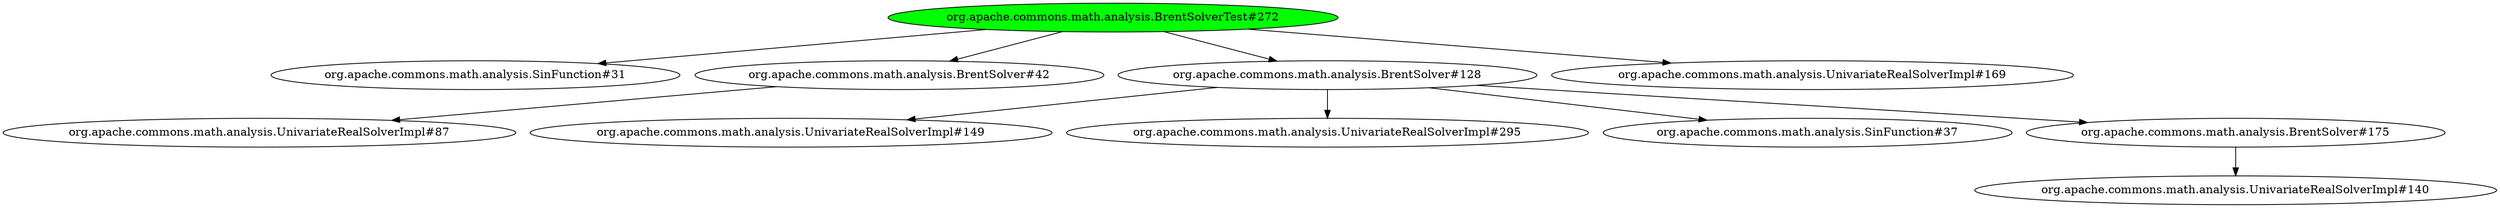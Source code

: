 digraph "cg/org.apache.commons.math.analysis.BrentSolverTest#272"
{
	"org.apache.commons.math.analysis.BrentSolverTest#272" [style=filled,fillcolor=green];
	"org.apache.commons.math.analysis.BrentSolverTest#272" -> "org.apache.commons.math.analysis.SinFunction#31";
	"org.apache.commons.math.analysis.BrentSolverTest#272" -> "org.apache.commons.math.analysis.BrentSolver#42";
	"org.apache.commons.math.analysis.BrentSolver#42" -> "org.apache.commons.math.analysis.UnivariateRealSolverImpl#87";
	"org.apache.commons.math.analysis.BrentSolverTest#272" -> "org.apache.commons.math.analysis.BrentSolver#128";
	"org.apache.commons.math.analysis.BrentSolver#128" -> "org.apache.commons.math.analysis.UnivariateRealSolverImpl#149";
	"org.apache.commons.math.analysis.BrentSolver#128" -> "org.apache.commons.math.analysis.UnivariateRealSolverImpl#295";
	"org.apache.commons.math.analysis.BrentSolver#128" -> "org.apache.commons.math.analysis.SinFunction#37";
	"org.apache.commons.math.analysis.BrentSolver#128" -> "org.apache.commons.math.analysis.BrentSolver#175";
	"org.apache.commons.math.analysis.BrentSolver#175" -> "org.apache.commons.math.analysis.UnivariateRealSolverImpl#140";
	"org.apache.commons.math.analysis.BrentSolverTest#272" -> "org.apache.commons.math.analysis.UnivariateRealSolverImpl#169";
}
